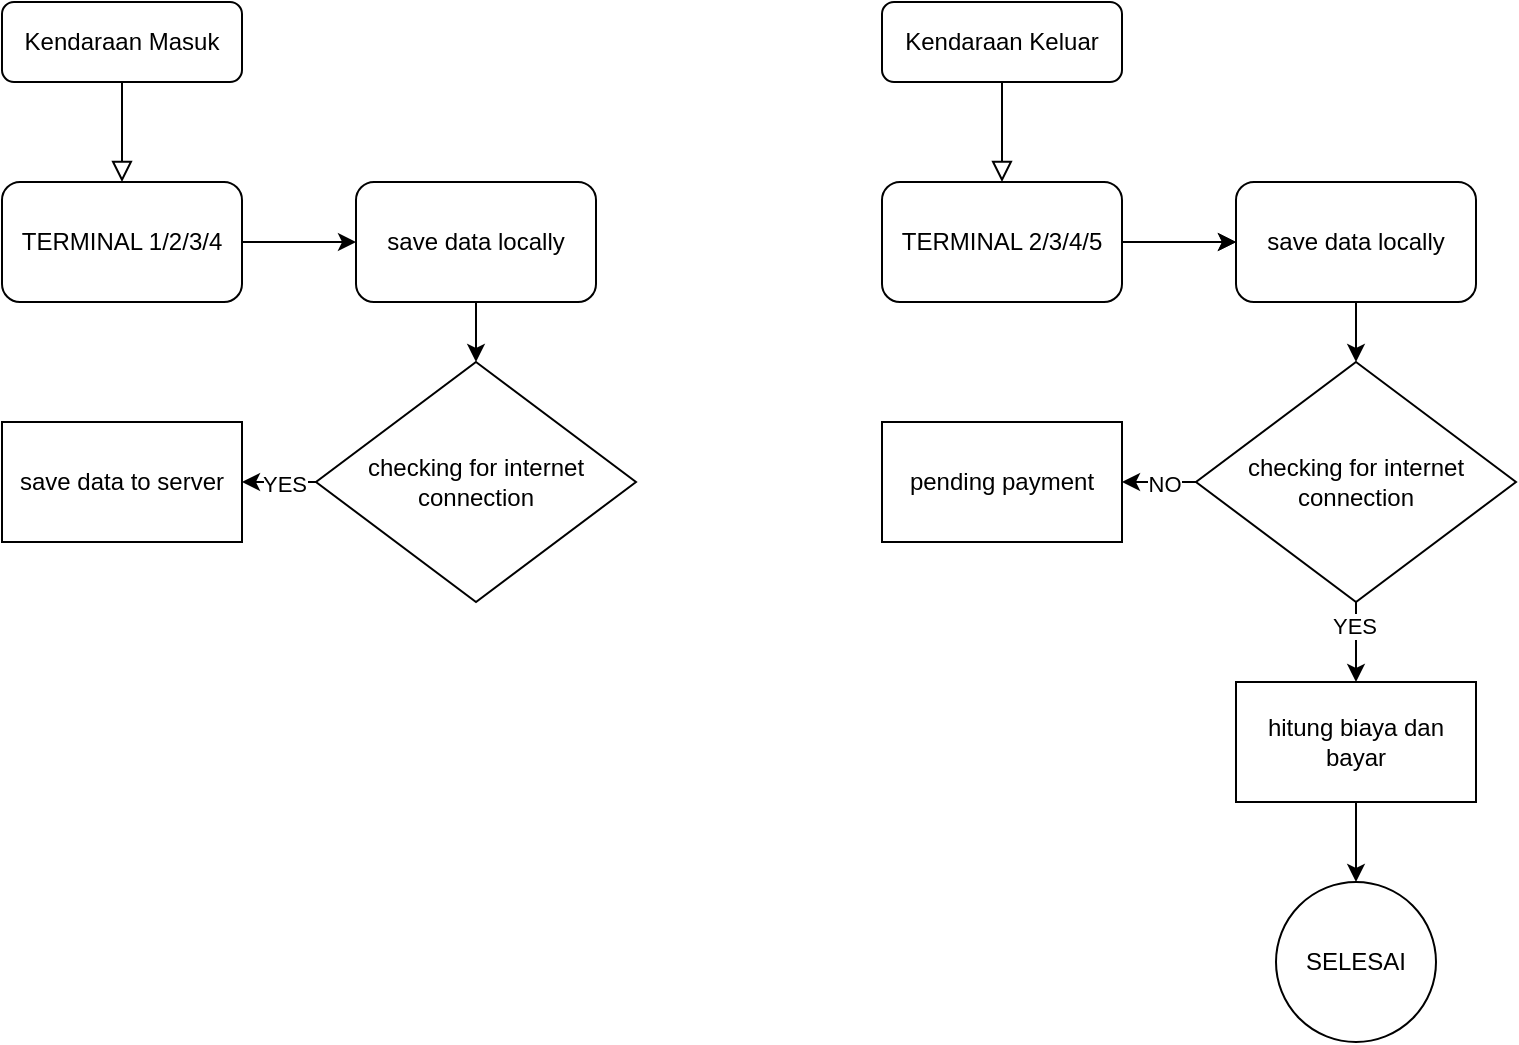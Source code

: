 <mxfile version="22.0.2" type="github">
  <diagram id="C5RBs43oDa-KdzZeNtuy" name="Page-1">
    <mxGraphModel dx="1105" dy="604" grid="1" gridSize="10" guides="1" tooltips="1" connect="1" arrows="1" fold="1" page="1" pageScale="1" pageWidth="827" pageHeight="1169" math="0" shadow="0">
      <root>
        <mxCell id="WIyWlLk6GJQsqaUBKTNV-0" />
        <mxCell id="WIyWlLk6GJQsqaUBKTNV-1" parent="WIyWlLk6GJQsqaUBKTNV-0" />
        <mxCell id="WIyWlLk6GJQsqaUBKTNV-2" value="" style="rounded=0;html=1;jettySize=auto;orthogonalLoop=1;fontSize=11;endArrow=block;endFill=0;endSize=8;strokeWidth=1;shadow=0;labelBackgroundColor=none;edgeStyle=orthogonalEdgeStyle;" parent="WIyWlLk6GJQsqaUBKTNV-1" source="WIyWlLk6GJQsqaUBKTNV-3" edge="1">
          <mxGeometry relative="1" as="geometry">
            <mxPoint x="100.0" y="130" as="targetPoint" />
          </mxGeometry>
        </mxCell>
        <mxCell id="WIyWlLk6GJQsqaUBKTNV-3" value="Kendaraan Masuk" style="rounded=1;whiteSpace=wrap;html=1;fontSize=12;glass=0;strokeWidth=1;shadow=0;" parent="WIyWlLk6GJQsqaUBKTNV-1" vertex="1">
          <mxGeometry x="40" y="40" width="120" height="40" as="geometry" />
        </mxCell>
        <mxCell id="XXswyWJ1J0zT-N6dUeI8-13" style="edgeStyle=orthogonalEdgeStyle;rounded=0;orthogonalLoop=1;jettySize=auto;html=1;exitX=1;exitY=0.5;exitDx=0;exitDy=0;" edge="1" parent="WIyWlLk6GJQsqaUBKTNV-1" source="XXswyWJ1J0zT-N6dUeI8-8" target="XXswyWJ1J0zT-N6dUeI8-9">
          <mxGeometry relative="1" as="geometry" />
        </mxCell>
        <mxCell id="XXswyWJ1J0zT-N6dUeI8-8" value="TERMINAL 1/2/3/4" style="rounded=1;whiteSpace=wrap;html=1;" vertex="1" parent="WIyWlLk6GJQsqaUBKTNV-1">
          <mxGeometry x="40" y="130" width="120" height="60" as="geometry" />
        </mxCell>
        <mxCell id="XXswyWJ1J0zT-N6dUeI8-14" style="edgeStyle=orthogonalEdgeStyle;rounded=0;orthogonalLoop=1;jettySize=auto;html=1;exitX=0.5;exitY=1;exitDx=0;exitDy=0;entryX=0.5;entryY=0;entryDx=0;entryDy=0;" edge="1" parent="WIyWlLk6GJQsqaUBKTNV-1" source="XXswyWJ1J0zT-N6dUeI8-9" target="XXswyWJ1J0zT-N6dUeI8-11">
          <mxGeometry relative="1" as="geometry" />
        </mxCell>
        <mxCell id="XXswyWJ1J0zT-N6dUeI8-9" value="save data locally" style="rounded=1;whiteSpace=wrap;html=1;" vertex="1" parent="WIyWlLk6GJQsqaUBKTNV-1">
          <mxGeometry x="217" y="130" width="120" height="60" as="geometry" />
        </mxCell>
        <mxCell id="XXswyWJ1J0zT-N6dUeI8-16" value="" style="edgeStyle=orthogonalEdgeStyle;rounded=0;orthogonalLoop=1;jettySize=auto;html=1;" edge="1" parent="WIyWlLk6GJQsqaUBKTNV-1" source="XXswyWJ1J0zT-N6dUeI8-11" target="XXswyWJ1J0zT-N6dUeI8-15">
          <mxGeometry relative="1" as="geometry" />
        </mxCell>
        <mxCell id="XXswyWJ1J0zT-N6dUeI8-19" value="YES" style="edgeLabel;html=1;align=center;verticalAlign=middle;resizable=0;points=[];" vertex="1" connectable="0" parent="XXswyWJ1J0zT-N6dUeI8-16">
          <mxGeometry x="-0.251" y="1" relative="1" as="geometry">
            <mxPoint as="offset" />
          </mxGeometry>
        </mxCell>
        <mxCell id="XXswyWJ1J0zT-N6dUeI8-11" value="checking for internet connection" style="rhombus;whiteSpace=wrap;html=1;" vertex="1" parent="WIyWlLk6GJQsqaUBKTNV-1">
          <mxGeometry x="197" y="220" width="160" height="120" as="geometry" />
        </mxCell>
        <mxCell id="XXswyWJ1J0zT-N6dUeI8-15" value="save data to server" style="whiteSpace=wrap;html=1;" vertex="1" parent="WIyWlLk6GJQsqaUBKTNV-1">
          <mxGeometry x="40" y="250" width="120" height="60" as="geometry" />
        </mxCell>
        <mxCell id="XXswyWJ1J0zT-N6dUeI8-20" value="" style="rounded=0;html=1;jettySize=auto;orthogonalLoop=1;fontSize=11;endArrow=block;endFill=0;endSize=8;strokeWidth=1;shadow=0;labelBackgroundColor=none;edgeStyle=orthogonalEdgeStyle;" edge="1" source="XXswyWJ1J0zT-N6dUeI8-21" parent="WIyWlLk6GJQsqaUBKTNV-1">
          <mxGeometry relative="1" as="geometry">
            <mxPoint x="540.0" y="130" as="targetPoint" />
          </mxGeometry>
        </mxCell>
        <mxCell id="XXswyWJ1J0zT-N6dUeI8-21" value="Kendaraan Keluar" style="rounded=1;whiteSpace=wrap;html=1;fontSize=12;glass=0;strokeWidth=1;shadow=0;" vertex="1" parent="WIyWlLk6GJQsqaUBKTNV-1">
          <mxGeometry x="480" y="40" width="120" height="40" as="geometry" />
        </mxCell>
        <mxCell id="XXswyWJ1J0zT-N6dUeI8-22" style="edgeStyle=orthogonalEdgeStyle;rounded=0;orthogonalLoop=1;jettySize=auto;html=1;exitX=1;exitY=0.5;exitDx=0;exitDy=0;" edge="1" source="XXswyWJ1J0zT-N6dUeI8-23" target="XXswyWJ1J0zT-N6dUeI8-25" parent="WIyWlLk6GJQsqaUBKTNV-1">
          <mxGeometry relative="1" as="geometry" />
        </mxCell>
        <mxCell id="XXswyWJ1J0zT-N6dUeI8-30" value="" style="edgeStyle=orthogonalEdgeStyle;rounded=0;orthogonalLoop=1;jettySize=auto;html=1;" edge="1" parent="WIyWlLk6GJQsqaUBKTNV-1" source="XXswyWJ1J0zT-N6dUeI8-23" target="XXswyWJ1J0zT-N6dUeI8-25">
          <mxGeometry relative="1" as="geometry" />
        </mxCell>
        <mxCell id="XXswyWJ1J0zT-N6dUeI8-23" value="TERMINAL 2/3/4/5" style="rounded=1;whiteSpace=wrap;html=1;" vertex="1" parent="WIyWlLk6GJQsqaUBKTNV-1">
          <mxGeometry x="480" y="130" width="120" height="60" as="geometry" />
        </mxCell>
        <mxCell id="XXswyWJ1J0zT-N6dUeI8-24" style="edgeStyle=orthogonalEdgeStyle;rounded=0;orthogonalLoop=1;jettySize=auto;html=1;exitX=0.5;exitY=1;exitDx=0;exitDy=0;entryX=0.5;entryY=0;entryDx=0;entryDy=0;" edge="1" source="XXswyWJ1J0zT-N6dUeI8-25" target="XXswyWJ1J0zT-N6dUeI8-28" parent="WIyWlLk6GJQsqaUBKTNV-1">
          <mxGeometry relative="1" as="geometry" />
        </mxCell>
        <mxCell id="XXswyWJ1J0zT-N6dUeI8-25" value="save data locally" style="rounded=1;whiteSpace=wrap;html=1;" vertex="1" parent="WIyWlLk6GJQsqaUBKTNV-1">
          <mxGeometry x="657" y="130" width="120" height="60" as="geometry" />
        </mxCell>
        <mxCell id="XXswyWJ1J0zT-N6dUeI8-26" value="" style="edgeStyle=orthogonalEdgeStyle;rounded=0;orthogonalLoop=1;jettySize=auto;html=1;" edge="1" source="XXswyWJ1J0zT-N6dUeI8-28" target="XXswyWJ1J0zT-N6dUeI8-29" parent="WIyWlLk6GJQsqaUBKTNV-1">
          <mxGeometry relative="1" as="geometry" />
        </mxCell>
        <mxCell id="XXswyWJ1J0zT-N6dUeI8-27" value="NO" style="edgeLabel;html=1;align=center;verticalAlign=middle;resizable=0;points=[];" vertex="1" connectable="0" parent="XXswyWJ1J0zT-N6dUeI8-26">
          <mxGeometry x="-0.251" y="1" relative="1" as="geometry">
            <mxPoint as="offset" />
          </mxGeometry>
        </mxCell>
        <mxCell id="XXswyWJ1J0zT-N6dUeI8-36" value="" style="edgeStyle=orthogonalEdgeStyle;rounded=0;orthogonalLoop=1;jettySize=auto;html=1;" edge="1" parent="WIyWlLk6GJQsqaUBKTNV-1" source="XXswyWJ1J0zT-N6dUeI8-28" target="XXswyWJ1J0zT-N6dUeI8-35">
          <mxGeometry relative="1" as="geometry" />
        </mxCell>
        <mxCell id="XXswyWJ1J0zT-N6dUeI8-37" value="YES" style="edgeLabel;html=1;align=center;verticalAlign=middle;resizable=0;points=[];" vertex="1" connectable="0" parent="XXswyWJ1J0zT-N6dUeI8-36">
          <mxGeometry x="-0.406" y="-1" relative="1" as="geometry">
            <mxPoint as="offset" />
          </mxGeometry>
        </mxCell>
        <mxCell id="XXswyWJ1J0zT-N6dUeI8-28" value="checking for internet connection" style="rhombus;whiteSpace=wrap;html=1;" vertex="1" parent="WIyWlLk6GJQsqaUBKTNV-1">
          <mxGeometry x="637" y="220" width="160" height="120" as="geometry" />
        </mxCell>
        <mxCell id="XXswyWJ1J0zT-N6dUeI8-29" value="pending payment" style="whiteSpace=wrap;html=1;" vertex="1" parent="WIyWlLk6GJQsqaUBKTNV-1">
          <mxGeometry x="480" y="250" width="120" height="60" as="geometry" />
        </mxCell>
        <mxCell id="XXswyWJ1J0zT-N6dUeI8-39" value="" style="edgeStyle=orthogonalEdgeStyle;rounded=0;orthogonalLoop=1;jettySize=auto;html=1;" edge="1" parent="WIyWlLk6GJQsqaUBKTNV-1" source="XXswyWJ1J0zT-N6dUeI8-35" target="XXswyWJ1J0zT-N6dUeI8-38">
          <mxGeometry relative="1" as="geometry" />
        </mxCell>
        <mxCell id="XXswyWJ1J0zT-N6dUeI8-35" value="hitung biaya dan bayar" style="whiteSpace=wrap;html=1;" vertex="1" parent="WIyWlLk6GJQsqaUBKTNV-1">
          <mxGeometry x="657" y="380" width="120" height="60" as="geometry" />
        </mxCell>
        <mxCell id="XXswyWJ1J0zT-N6dUeI8-38" value="SELESAI" style="ellipse;whiteSpace=wrap;html=1;" vertex="1" parent="WIyWlLk6GJQsqaUBKTNV-1">
          <mxGeometry x="677" y="480" width="80" height="80" as="geometry" />
        </mxCell>
      </root>
    </mxGraphModel>
  </diagram>
</mxfile>
